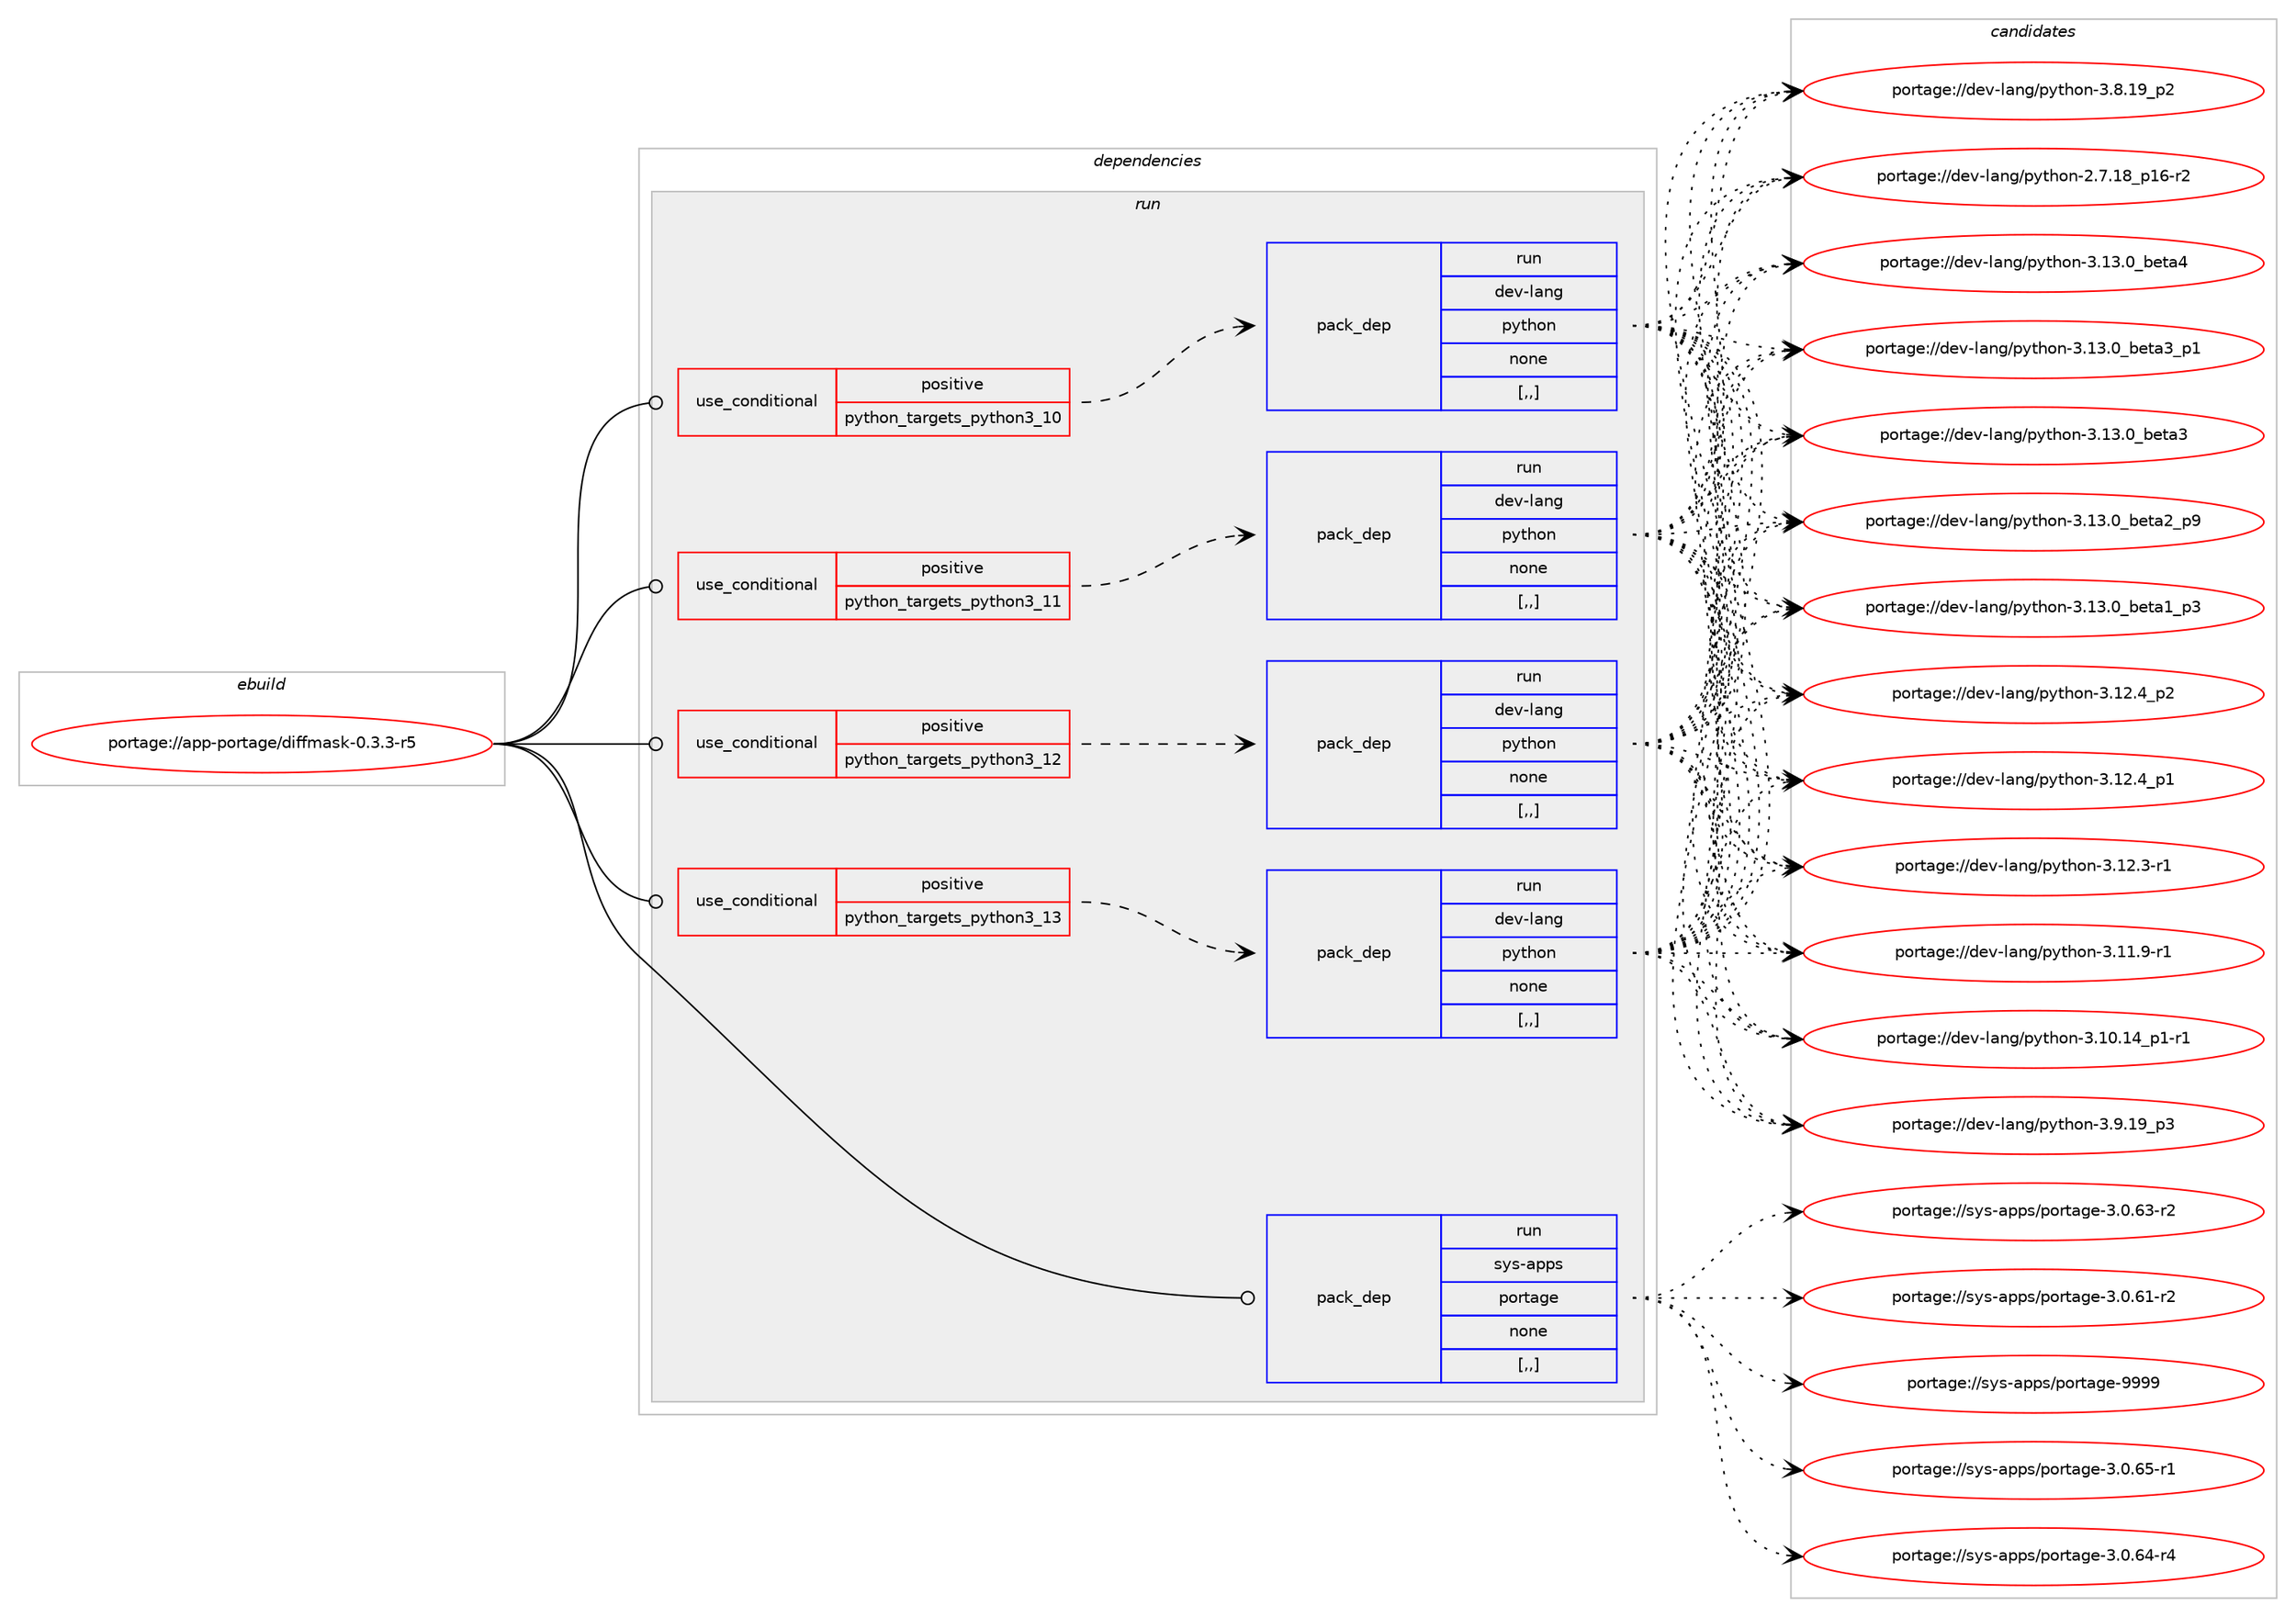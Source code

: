 digraph prolog {

# *************
# Graph options
# *************

newrank=true;
concentrate=true;
compound=true;
graph [rankdir=LR,fontname=Helvetica,fontsize=10,ranksep=1.5];#, ranksep=2.5, nodesep=0.2];
edge  [arrowhead=vee];
node  [fontname=Helvetica,fontsize=10];

# **********
# The ebuild
# **********

subgraph cluster_leftcol {
color=gray;
label=<<i>ebuild</i>>;
id [label="portage://app-portage/diffmask-0.3.3-r5", color=red, width=4, href="../app-portage/diffmask-0.3.3-r5.svg"];
}

# ****************
# The dependencies
# ****************

subgraph cluster_midcol {
color=gray;
label=<<i>dependencies</i>>;
subgraph cluster_compile {
fillcolor="#eeeeee";
style=filled;
label=<<i>compile</i>>;
}
subgraph cluster_compileandrun {
fillcolor="#eeeeee";
style=filled;
label=<<i>compile and run</i>>;
}
subgraph cluster_run {
fillcolor="#eeeeee";
style=filled;
label=<<i>run</i>>;
subgraph cond14046 {
dependency50458 [label=<<TABLE BORDER="0" CELLBORDER="1" CELLSPACING="0" CELLPADDING="4"><TR><TD ROWSPAN="3" CELLPADDING="10">use_conditional</TD></TR><TR><TD>positive</TD></TR><TR><TD>python_targets_python3_10</TD></TR></TABLE>>, shape=none, color=red];
subgraph pack35946 {
dependency50459 [label=<<TABLE BORDER="0" CELLBORDER="1" CELLSPACING="0" CELLPADDING="4" WIDTH="220"><TR><TD ROWSPAN="6" CELLPADDING="30">pack_dep</TD></TR><TR><TD WIDTH="110">run</TD></TR><TR><TD>dev-lang</TD></TR><TR><TD>python</TD></TR><TR><TD>none</TD></TR><TR><TD>[,,]</TD></TR></TABLE>>, shape=none, color=blue];
}
dependency50458:e -> dependency50459:w [weight=20,style="dashed",arrowhead="vee"];
}
id:e -> dependency50458:w [weight=20,style="solid",arrowhead="odot"];
subgraph cond14047 {
dependency50460 [label=<<TABLE BORDER="0" CELLBORDER="1" CELLSPACING="0" CELLPADDING="4"><TR><TD ROWSPAN="3" CELLPADDING="10">use_conditional</TD></TR><TR><TD>positive</TD></TR><TR><TD>python_targets_python3_11</TD></TR></TABLE>>, shape=none, color=red];
subgraph pack35947 {
dependency50461 [label=<<TABLE BORDER="0" CELLBORDER="1" CELLSPACING="0" CELLPADDING="4" WIDTH="220"><TR><TD ROWSPAN="6" CELLPADDING="30">pack_dep</TD></TR><TR><TD WIDTH="110">run</TD></TR><TR><TD>dev-lang</TD></TR><TR><TD>python</TD></TR><TR><TD>none</TD></TR><TR><TD>[,,]</TD></TR></TABLE>>, shape=none, color=blue];
}
dependency50460:e -> dependency50461:w [weight=20,style="dashed",arrowhead="vee"];
}
id:e -> dependency50460:w [weight=20,style="solid",arrowhead="odot"];
subgraph cond14048 {
dependency50462 [label=<<TABLE BORDER="0" CELLBORDER="1" CELLSPACING="0" CELLPADDING="4"><TR><TD ROWSPAN="3" CELLPADDING="10">use_conditional</TD></TR><TR><TD>positive</TD></TR><TR><TD>python_targets_python3_12</TD></TR></TABLE>>, shape=none, color=red];
subgraph pack35948 {
dependency50463 [label=<<TABLE BORDER="0" CELLBORDER="1" CELLSPACING="0" CELLPADDING="4" WIDTH="220"><TR><TD ROWSPAN="6" CELLPADDING="30">pack_dep</TD></TR><TR><TD WIDTH="110">run</TD></TR><TR><TD>dev-lang</TD></TR><TR><TD>python</TD></TR><TR><TD>none</TD></TR><TR><TD>[,,]</TD></TR></TABLE>>, shape=none, color=blue];
}
dependency50462:e -> dependency50463:w [weight=20,style="dashed",arrowhead="vee"];
}
id:e -> dependency50462:w [weight=20,style="solid",arrowhead="odot"];
subgraph cond14049 {
dependency50464 [label=<<TABLE BORDER="0" CELLBORDER="1" CELLSPACING="0" CELLPADDING="4"><TR><TD ROWSPAN="3" CELLPADDING="10">use_conditional</TD></TR><TR><TD>positive</TD></TR><TR><TD>python_targets_python3_13</TD></TR></TABLE>>, shape=none, color=red];
subgraph pack35949 {
dependency50465 [label=<<TABLE BORDER="0" CELLBORDER="1" CELLSPACING="0" CELLPADDING="4" WIDTH="220"><TR><TD ROWSPAN="6" CELLPADDING="30">pack_dep</TD></TR><TR><TD WIDTH="110">run</TD></TR><TR><TD>dev-lang</TD></TR><TR><TD>python</TD></TR><TR><TD>none</TD></TR><TR><TD>[,,]</TD></TR></TABLE>>, shape=none, color=blue];
}
dependency50464:e -> dependency50465:w [weight=20,style="dashed",arrowhead="vee"];
}
id:e -> dependency50464:w [weight=20,style="solid",arrowhead="odot"];
subgraph pack35950 {
dependency50466 [label=<<TABLE BORDER="0" CELLBORDER="1" CELLSPACING="0" CELLPADDING="4" WIDTH="220"><TR><TD ROWSPAN="6" CELLPADDING="30">pack_dep</TD></TR><TR><TD WIDTH="110">run</TD></TR><TR><TD>sys-apps</TD></TR><TR><TD>portage</TD></TR><TR><TD>none</TD></TR><TR><TD>[,,]</TD></TR></TABLE>>, shape=none, color=blue];
}
id:e -> dependency50466:w [weight=20,style="solid",arrowhead="odot"];
}
}

# **************
# The candidates
# **************

subgraph cluster_choices {
rank=same;
color=gray;
label=<<i>candidates</i>>;

subgraph choice35946 {
color=black;
nodesep=1;
choice1001011184510897110103471121211161041111104551464951464895981011169752 [label="portage://dev-lang/python-3.13.0_beta4", color=red, width=4,href="../dev-lang/python-3.13.0_beta4.svg"];
choice10010111845108971101034711212111610411111045514649514648959810111697519511249 [label="portage://dev-lang/python-3.13.0_beta3_p1", color=red, width=4,href="../dev-lang/python-3.13.0_beta3_p1.svg"];
choice1001011184510897110103471121211161041111104551464951464895981011169751 [label="portage://dev-lang/python-3.13.0_beta3", color=red, width=4,href="../dev-lang/python-3.13.0_beta3.svg"];
choice10010111845108971101034711212111610411111045514649514648959810111697509511257 [label="portage://dev-lang/python-3.13.0_beta2_p9", color=red, width=4,href="../dev-lang/python-3.13.0_beta2_p9.svg"];
choice10010111845108971101034711212111610411111045514649514648959810111697499511251 [label="portage://dev-lang/python-3.13.0_beta1_p3", color=red, width=4,href="../dev-lang/python-3.13.0_beta1_p3.svg"];
choice100101118451089711010347112121116104111110455146495046529511250 [label="portage://dev-lang/python-3.12.4_p2", color=red, width=4,href="../dev-lang/python-3.12.4_p2.svg"];
choice100101118451089711010347112121116104111110455146495046529511249 [label="portage://dev-lang/python-3.12.4_p1", color=red, width=4,href="../dev-lang/python-3.12.4_p1.svg"];
choice100101118451089711010347112121116104111110455146495046514511449 [label="portage://dev-lang/python-3.12.3-r1", color=red, width=4,href="../dev-lang/python-3.12.3-r1.svg"];
choice100101118451089711010347112121116104111110455146494946574511449 [label="portage://dev-lang/python-3.11.9-r1", color=red, width=4,href="../dev-lang/python-3.11.9-r1.svg"];
choice100101118451089711010347112121116104111110455146494846495295112494511449 [label="portage://dev-lang/python-3.10.14_p1-r1", color=red, width=4,href="../dev-lang/python-3.10.14_p1-r1.svg"];
choice100101118451089711010347112121116104111110455146574649579511251 [label="portage://dev-lang/python-3.9.19_p3", color=red, width=4,href="../dev-lang/python-3.9.19_p3.svg"];
choice100101118451089711010347112121116104111110455146564649579511250 [label="portage://dev-lang/python-3.8.19_p2", color=red, width=4,href="../dev-lang/python-3.8.19_p2.svg"];
choice100101118451089711010347112121116104111110455046554649569511249544511450 [label="portage://dev-lang/python-2.7.18_p16-r2", color=red, width=4,href="../dev-lang/python-2.7.18_p16-r2.svg"];
dependency50459:e -> choice1001011184510897110103471121211161041111104551464951464895981011169752:w [style=dotted,weight="100"];
dependency50459:e -> choice10010111845108971101034711212111610411111045514649514648959810111697519511249:w [style=dotted,weight="100"];
dependency50459:e -> choice1001011184510897110103471121211161041111104551464951464895981011169751:w [style=dotted,weight="100"];
dependency50459:e -> choice10010111845108971101034711212111610411111045514649514648959810111697509511257:w [style=dotted,weight="100"];
dependency50459:e -> choice10010111845108971101034711212111610411111045514649514648959810111697499511251:w [style=dotted,weight="100"];
dependency50459:e -> choice100101118451089711010347112121116104111110455146495046529511250:w [style=dotted,weight="100"];
dependency50459:e -> choice100101118451089711010347112121116104111110455146495046529511249:w [style=dotted,weight="100"];
dependency50459:e -> choice100101118451089711010347112121116104111110455146495046514511449:w [style=dotted,weight="100"];
dependency50459:e -> choice100101118451089711010347112121116104111110455146494946574511449:w [style=dotted,weight="100"];
dependency50459:e -> choice100101118451089711010347112121116104111110455146494846495295112494511449:w [style=dotted,weight="100"];
dependency50459:e -> choice100101118451089711010347112121116104111110455146574649579511251:w [style=dotted,weight="100"];
dependency50459:e -> choice100101118451089711010347112121116104111110455146564649579511250:w [style=dotted,weight="100"];
dependency50459:e -> choice100101118451089711010347112121116104111110455046554649569511249544511450:w [style=dotted,weight="100"];
}
subgraph choice35947 {
color=black;
nodesep=1;
choice1001011184510897110103471121211161041111104551464951464895981011169752 [label="portage://dev-lang/python-3.13.0_beta4", color=red, width=4,href="../dev-lang/python-3.13.0_beta4.svg"];
choice10010111845108971101034711212111610411111045514649514648959810111697519511249 [label="portage://dev-lang/python-3.13.0_beta3_p1", color=red, width=4,href="../dev-lang/python-3.13.0_beta3_p1.svg"];
choice1001011184510897110103471121211161041111104551464951464895981011169751 [label="portage://dev-lang/python-3.13.0_beta3", color=red, width=4,href="../dev-lang/python-3.13.0_beta3.svg"];
choice10010111845108971101034711212111610411111045514649514648959810111697509511257 [label="portage://dev-lang/python-3.13.0_beta2_p9", color=red, width=4,href="../dev-lang/python-3.13.0_beta2_p9.svg"];
choice10010111845108971101034711212111610411111045514649514648959810111697499511251 [label="portage://dev-lang/python-3.13.0_beta1_p3", color=red, width=4,href="../dev-lang/python-3.13.0_beta1_p3.svg"];
choice100101118451089711010347112121116104111110455146495046529511250 [label="portage://dev-lang/python-3.12.4_p2", color=red, width=4,href="../dev-lang/python-3.12.4_p2.svg"];
choice100101118451089711010347112121116104111110455146495046529511249 [label="portage://dev-lang/python-3.12.4_p1", color=red, width=4,href="../dev-lang/python-3.12.4_p1.svg"];
choice100101118451089711010347112121116104111110455146495046514511449 [label="portage://dev-lang/python-3.12.3-r1", color=red, width=4,href="../dev-lang/python-3.12.3-r1.svg"];
choice100101118451089711010347112121116104111110455146494946574511449 [label="portage://dev-lang/python-3.11.9-r1", color=red, width=4,href="../dev-lang/python-3.11.9-r1.svg"];
choice100101118451089711010347112121116104111110455146494846495295112494511449 [label="portage://dev-lang/python-3.10.14_p1-r1", color=red, width=4,href="../dev-lang/python-3.10.14_p1-r1.svg"];
choice100101118451089711010347112121116104111110455146574649579511251 [label="portage://dev-lang/python-3.9.19_p3", color=red, width=4,href="../dev-lang/python-3.9.19_p3.svg"];
choice100101118451089711010347112121116104111110455146564649579511250 [label="portage://dev-lang/python-3.8.19_p2", color=red, width=4,href="../dev-lang/python-3.8.19_p2.svg"];
choice100101118451089711010347112121116104111110455046554649569511249544511450 [label="portage://dev-lang/python-2.7.18_p16-r2", color=red, width=4,href="../dev-lang/python-2.7.18_p16-r2.svg"];
dependency50461:e -> choice1001011184510897110103471121211161041111104551464951464895981011169752:w [style=dotted,weight="100"];
dependency50461:e -> choice10010111845108971101034711212111610411111045514649514648959810111697519511249:w [style=dotted,weight="100"];
dependency50461:e -> choice1001011184510897110103471121211161041111104551464951464895981011169751:w [style=dotted,weight="100"];
dependency50461:e -> choice10010111845108971101034711212111610411111045514649514648959810111697509511257:w [style=dotted,weight="100"];
dependency50461:e -> choice10010111845108971101034711212111610411111045514649514648959810111697499511251:w [style=dotted,weight="100"];
dependency50461:e -> choice100101118451089711010347112121116104111110455146495046529511250:w [style=dotted,weight="100"];
dependency50461:e -> choice100101118451089711010347112121116104111110455146495046529511249:w [style=dotted,weight="100"];
dependency50461:e -> choice100101118451089711010347112121116104111110455146495046514511449:w [style=dotted,weight="100"];
dependency50461:e -> choice100101118451089711010347112121116104111110455146494946574511449:w [style=dotted,weight="100"];
dependency50461:e -> choice100101118451089711010347112121116104111110455146494846495295112494511449:w [style=dotted,weight="100"];
dependency50461:e -> choice100101118451089711010347112121116104111110455146574649579511251:w [style=dotted,weight="100"];
dependency50461:e -> choice100101118451089711010347112121116104111110455146564649579511250:w [style=dotted,weight="100"];
dependency50461:e -> choice100101118451089711010347112121116104111110455046554649569511249544511450:w [style=dotted,weight="100"];
}
subgraph choice35948 {
color=black;
nodesep=1;
choice1001011184510897110103471121211161041111104551464951464895981011169752 [label="portage://dev-lang/python-3.13.0_beta4", color=red, width=4,href="../dev-lang/python-3.13.0_beta4.svg"];
choice10010111845108971101034711212111610411111045514649514648959810111697519511249 [label="portage://dev-lang/python-3.13.0_beta3_p1", color=red, width=4,href="../dev-lang/python-3.13.0_beta3_p1.svg"];
choice1001011184510897110103471121211161041111104551464951464895981011169751 [label="portage://dev-lang/python-3.13.0_beta3", color=red, width=4,href="../dev-lang/python-3.13.0_beta3.svg"];
choice10010111845108971101034711212111610411111045514649514648959810111697509511257 [label="portage://dev-lang/python-3.13.0_beta2_p9", color=red, width=4,href="../dev-lang/python-3.13.0_beta2_p9.svg"];
choice10010111845108971101034711212111610411111045514649514648959810111697499511251 [label="portage://dev-lang/python-3.13.0_beta1_p3", color=red, width=4,href="../dev-lang/python-3.13.0_beta1_p3.svg"];
choice100101118451089711010347112121116104111110455146495046529511250 [label="portage://dev-lang/python-3.12.4_p2", color=red, width=4,href="../dev-lang/python-3.12.4_p2.svg"];
choice100101118451089711010347112121116104111110455146495046529511249 [label="portage://dev-lang/python-3.12.4_p1", color=red, width=4,href="../dev-lang/python-3.12.4_p1.svg"];
choice100101118451089711010347112121116104111110455146495046514511449 [label="portage://dev-lang/python-3.12.3-r1", color=red, width=4,href="../dev-lang/python-3.12.3-r1.svg"];
choice100101118451089711010347112121116104111110455146494946574511449 [label="portage://dev-lang/python-3.11.9-r1", color=red, width=4,href="../dev-lang/python-3.11.9-r1.svg"];
choice100101118451089711010347112121116104111110455146494846495295112494511449 [label="portage://dev-lang/python-3.10.14_p1-r1", color=red, width=4,href="../dev-lang/python-3.10.14_p1-r1.svg"];
choice100101118451089711010347112121116104111110455146574649579511251 [label="portage://dev-lang/python-3.9.19_p3", color=red, width=4,href="../dev-lang/python-3.9.19_p3.svg"];
choice100101118451089711010347112121116104111110455146564649579511250 [label="portage://dev-lang/python-3.8.19_p2", color=red, width=4,href="../dev-lang/python-3.8.19_p2.svg"];
choice100101118451089711010347112121116104111110455046554649569511249544511450 [label="portage://dev-lang/python-2.7.18_p16-r2", color=red, width=4,href="../dev-lang/python-2.7.18_p16-r2.svg"];
dependency50463:e -> choice1001011184510897110103471121211161041111104551464951464895981011169752:w [style=dotted,weight="100"];
dependency50463:e -> choice10010111845108971101034711212111610411111045514649514648959810111697519511249:w [style=dotted,weight="100"];
dependency50463:e -> choice1001011184510897110103471121211161041111104551464951464895981011169751:w [style=dotted,weight="100"];
dependency50463:e -> choice10010111845108971101034711212111610411111045514649514648959810111697509511257:w [style=dotted,weight="100"];
dependency50463:e -> choice10010111845108971101034711212111610411111045514649514648959810111697499511251:w [style=dotted,weight="100"];
dependency50463:e -> choice100101118451089711010347112121116104111110455146495046529511250:w [style=dotted,weight="100"];
dependency50463:e -> choice100101118451089711010347112121116104111110455146495046529511249:w [style=dotted,weight="100"];
dependency50463:e -> choice100101118451089711010347112121116104111110455146495046514511449:w [style=dotted,weight="100"];
dependency50463:e -> choice100101118451089711010347112121116104111110455146494946574511449:w [style=dotted,weight="100"];
dependency50463:e -> choice100101118451089711010347112121116104111110455146494846495295112494511449:w [style=dotted,weight="100"];
dependency50463:e -> choice100101118451089711010347112121116104111110455146574649579511251:w [style=dotted,weight="100"];
dependency50463:e -> choice100101118451089711010347112121116104111110455146564649579511250:w [style=dotted,weight="100"];
dependency50463:e -> choice100101118451089711010347112121116104111110455046554649569511249544511450:w [style=dotted,weight="100"];
}
subgraph choice35949 {
color=black;
nodesep=1;
choice1001011184510897110103471121211161041111104551464951464895981011169752 [label="portage://dev-lang/python-3.13.0_beta4", color=red, width=4,href="../dev-lang/python-3.13.0_beta4.svg"];
choice10010111845108971101034711212111610411111045514649514648959810111697519511249 [label="portage://dev-lang/python-3.13.0_beta3_p1", color=red, width=4,href="../dev-lang/python-3.13.0_beta3_p1.svg"];
choice1001011184510897110103471121211161041111104551464951464895981011169751 [label="portage://dev-lang/python-3.13.0_beta3", color=red, width=4,href="../dev-lang/python-3.13.0_beta3.svg"];
choice10010111845108971101034711212111610411111045514649514648959810111697509511257 [label="portage://dev-lang/python-3.13.0_beta2_p9", color=red, width=4,href="../dev-lang/python-3.13.0_beta2_p9.svg"];
choice10010111845108971101034711212111610411111045514649514648959810111697499511251 [label="portage://dev-lang/python-3.13.0_beta1_p3", color=red, width=4,href="../dev-lang/python-3.13.0_beta1_p3.svg"];
choice100101118451089711010347112121116104111110455146495046529511250 [label="portage://dev-lang/python-3.12.4_p2", color=red, width=4,href="../dev-lang/python-3.12.4_p2.svg"];
choice100101118451089711010347112121116104111110455146495046529511249 [label="portage://dev-lang/python-3.12.4_p1", color=red, width=4,href="../dev-lang/python-3.12.4_p1.svg"];
choice100101118451089711010347112121116104111110455146495046514511449 [label="portage://dev-lang/python-3.12.3-r1", color=red, width=4,href="../dev-lang/python-3.12.3-r1.svg"];
choice100101118451089711010347112121116104111110455146494946574511449 [label="portage://dev-lang/python-3.11.9-r1", color=red, width=4,href="../dev-lang/python-3.11.9-r1.svg"];
choice100101118451089711010347112121116104111110455146494846495295112494511449 [label="portage://dev-lang/python-3.10.14_p1-r1", color=red, width=4,href="../dev-lang/python-3.10.14_p1-r1.svg"];
choice100101118451089711010347112121116104111110455146574649579511251 [label="portage://dev-lang/python-3.9.19_p3", color=red, width=4,href="../dev-lang/python-3.9.19_p3.svg"];
choice100101118451089711010347112121116104111110455146564649579511250 [label="portage://dev-lang/python-3.8.19_p2", color=red, width=4,href="../dev-lang/python-3.8.19_p2.svg"];
choice100101118451089711010347112121116104111110455046554649569511249544511450 [label="portage://dev-lang/python-2.7.18_p16-r2", color=red, width=4,href="../dev-lang/python-2.7.18_p16-r2.svg"];
dependency50465:e -> choice1001011184510897110103471121211161041111104551464951464895981011169752:w [style=dotted,weight="100"];
dependency50465:e -> choice10010111845108971101034711212111610411111045514649514648959810111697519511249:w [style=dotted,weight="100"];
dependency50465:e -> choice1001011184510897110103471121211161041111104551464951464895981011169751:w [style=dotted,weight="100"];
dependency50465:e -> choice10010111845108971101034711212111610411111045514649514648959810111697509511257:w [style=dotted,weight="100"];
dependency50465:e -> choice10010111845108971101034711212111610411111045514649514648959810111697499511251:w [style=dotted,weight="100"];
dependency50465:e -> choice100101118451089711010347112121116104111110455146495046529511250:w [style=dotted,weight="100"];
dependency50465:e -> choice100101118451089711010347112121116104111110455146495046529511249:w [style=dotted,weight="100"];
dependency50465:e -> choice100101118451089711010347112121116104111110455146495046514511449:w [style=dotted,weight="100"];
dependency50465:e -> choice100101118451089711010347112121116104111110455146494946574511449:w [style=dotted,weight="100"];
dependency50465:e -> choice100101118451089711010347112121116104111110455146494846495295112494511449:w [style=dotted,weight="100"];
dependency50465:e -> choice100101118451089711010347112121116104111110455146574649579511251:w [style=dotted,weight="100"];
dependency50465:e -> choice100101118451089711010347112121116104111110455146564649579511250:w [style=dotted,weight="100"];
dependency50465:e -> choice100101118451089711010347112121116104111110455046554649569511249544511450:w [style=dotted,weight="100"];
}
subgraph choice35950 {
color=black;
nodesep=1;
choice115121115459711211211547112111114116971031014557575757 [label="portage://sys-apps/portage-9999", color=red, width=4,href="../sys-apps/portage-9999.svg"];
choice11512111545971121121154711211111411697103101455146484654534511449 [label="portage://sys-apps/portage-3.0.65-r1", color=red, width=4,href="../sys-apps/portage-3.0.65-r1.svg"];
choice11512111545971121121154711211111411697103101455146484654524511452 [label="portage://sys-apps/portage-3.0.64-r4", color=red, width=4,href="../sys-apps/portage-3.0.64-r4.svg"];
choice11512111545971121121154711211111411697103101455146484654514511450 [label="portage://sys-apps/portage-3.0.63-r2", color=red, width=4,href="../sys-apps/portage-3.0.63-r2.svg"];
choice11512111545971121121154711211111411697103101455146484654494511450 [label="portage://sys-apps/portage-3.0.61-r2", color=red, width=4,href="../sys-apps/portage-3.0.61-r2.svg"];
dependency50466:e -> choice115121115459711211211547112111114116971031014557575757:w [style=dotted,weight="100"];
dependency50466:e -> choice11512111545971121121154711211111411697103101455146484654534511449:w [style=dotted,weight="100"];
dependency50466:e -> choice11512111545971121121154711211111411697103101455146484654524511452:w [style=dotted,weight="100"];
dependency50466:e -> choice11512111545971121121154711211111411697103101455146484654514511450:w [style=dotted,weight="100"];
dependency50466:e -> choice11512111545971121121154711211111411697103101455146484654494511450:w [style=dotted,weight="100"];
}
}

}
